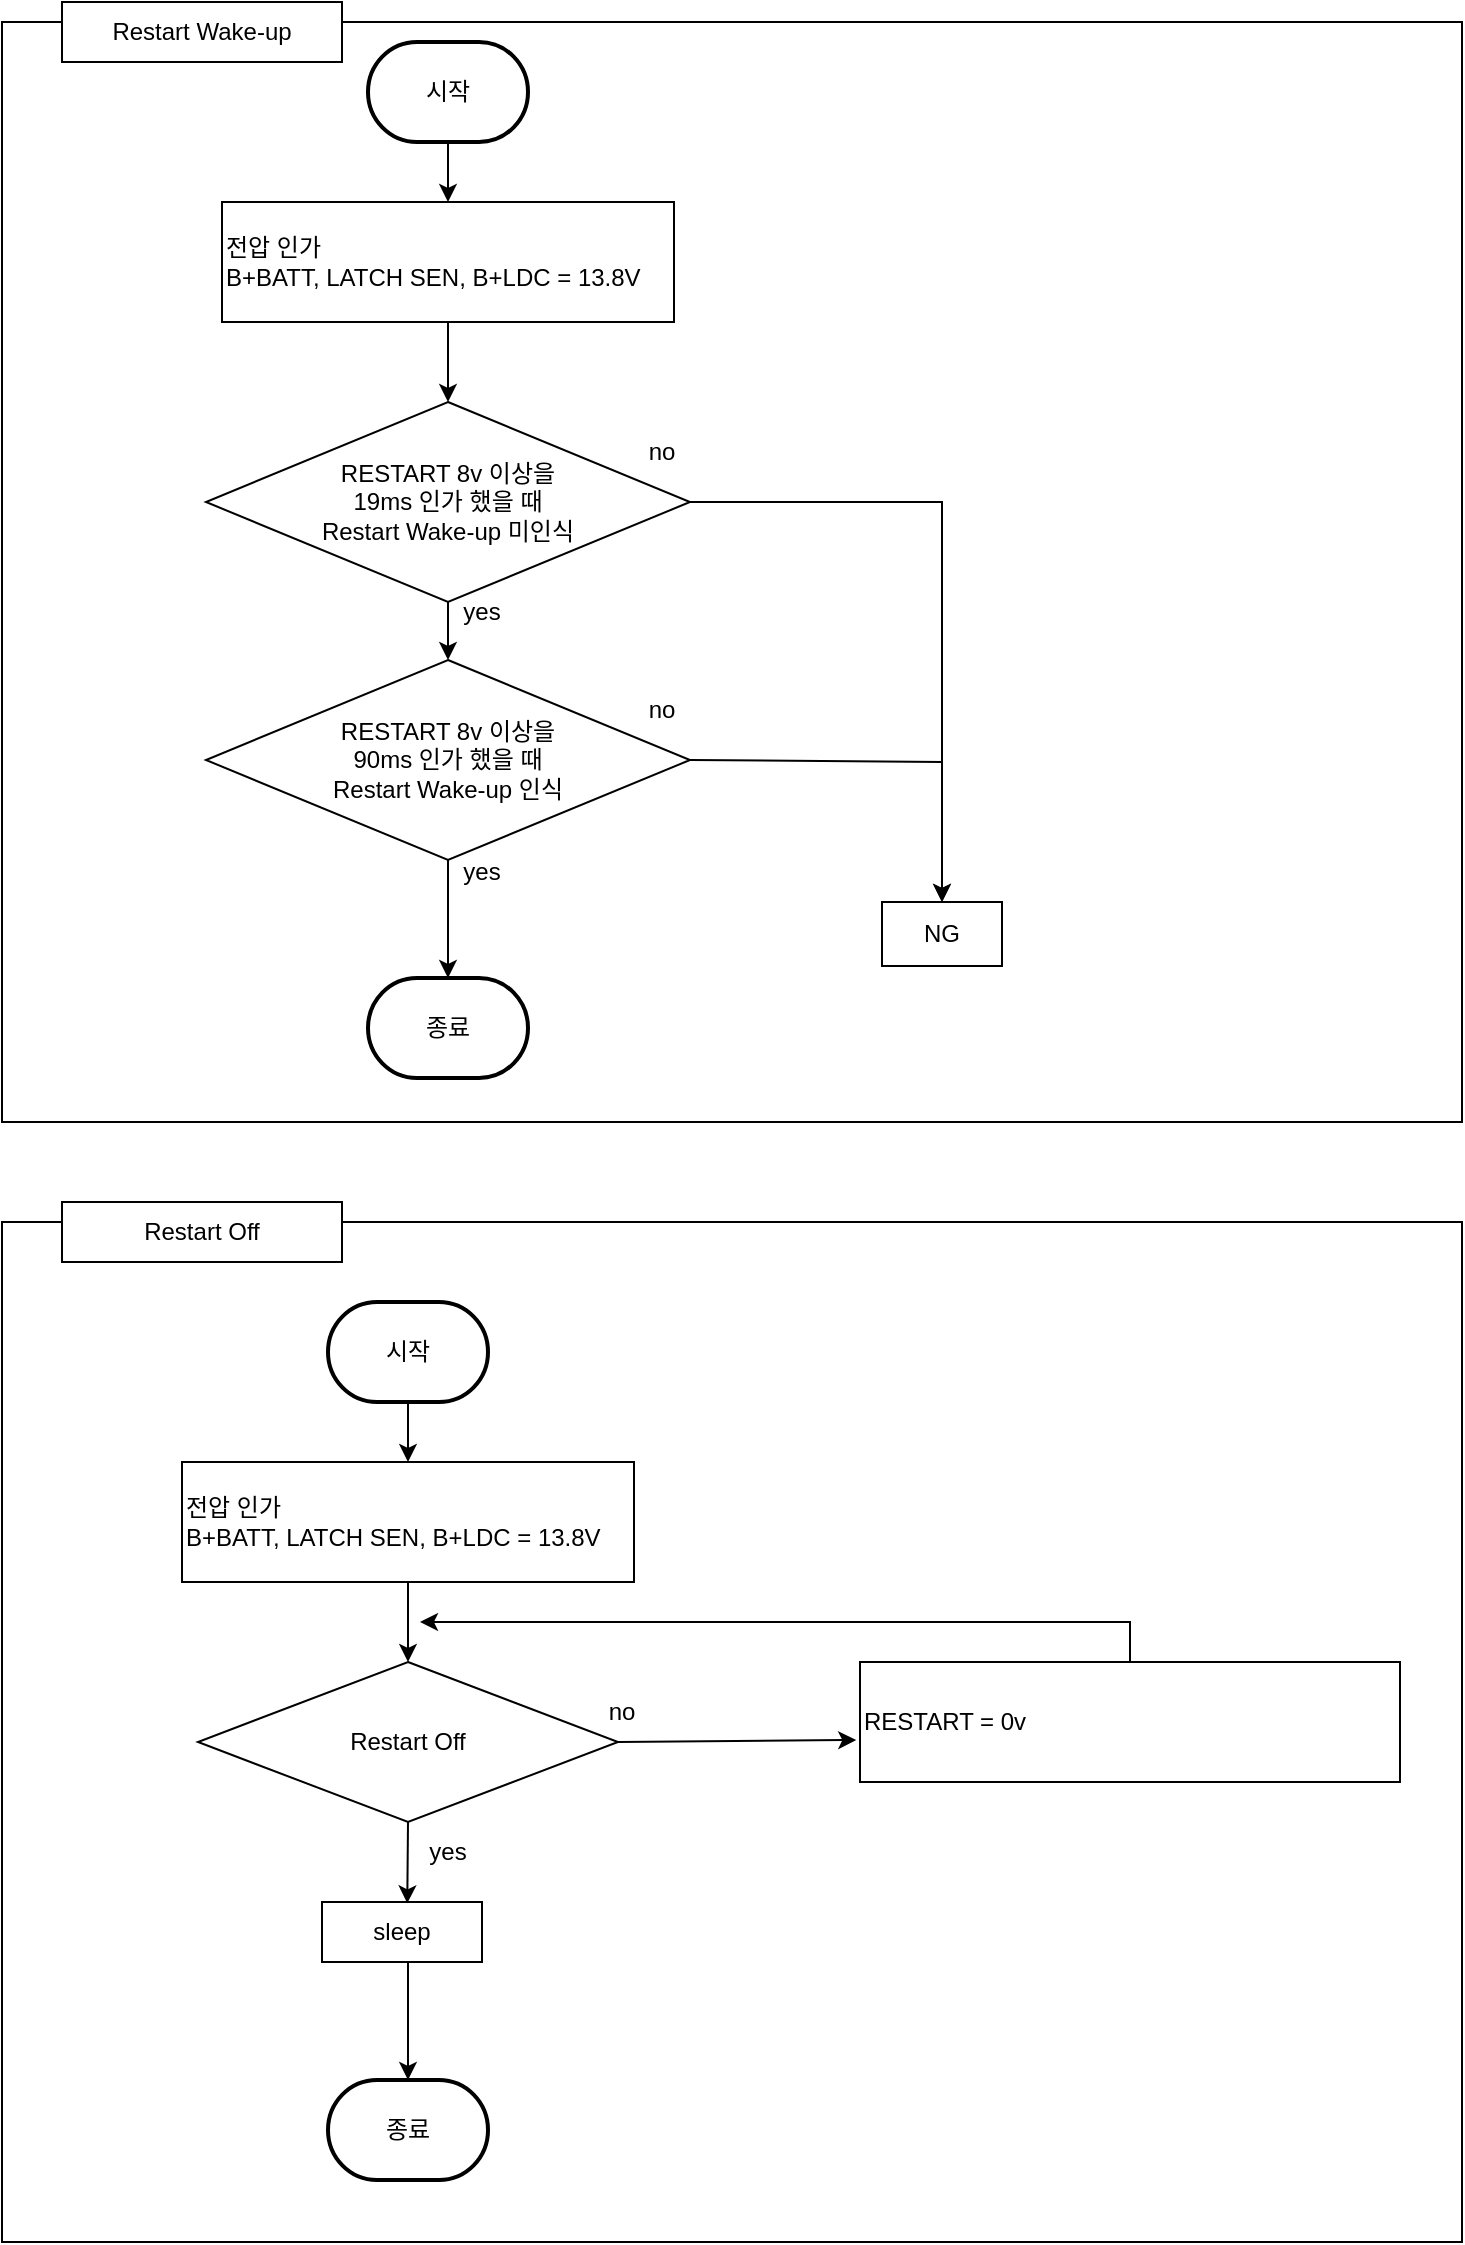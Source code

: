 <mxfile version="22.1.21" type="github">
  <diagram name="페이지-1" id="1IKooUKZ0aYFM0yAQ47z">
    <mxGraphModel dx="1434" dy="900" grid="1" gridSize="10" guides="1" tooltips="1" connect="1" arrows="1" fold="1" page="1" pageScale="1" pageWidth="827" pageHeight="1169" math="0" shadow="0">
      <root>
        <mxCell id="0" />
        <mxCell id="1" parent="0" />
        <mxCell id="aunHTb1YWMdkFglgx5La-1" value="" style="rounded=0;whiteSpace=wrap;html=1;" vertex="1" parent="1">
          <mxGeometry x="40" y="30" width="730" height="550" as="geometry" />
        </mxCell>
        <mxCell id="aunHTb1YWMdkFglgx5La-2" value="시작" style="strokeWidth=2;html=1;shape=mxgraph.flowchart.terminator;whiteSpace=wrap;" vertex="1" parent="1">
          <mxGeometry x="223" y="40" width="80" height="50" as="geometry" />
        </mxCell>
        <mxCell id="aunHTb1YWMdkFglgx5La-3" value="종료" style="strokeWidth=2;html=1;shape=mxgraph.flowchart.terminator;whiteSpace=wrap;" vertex="1" parent="1">
          <mxGeometry x="223" y="508" width="80" height="50" as="geometry" />
        </mxCell>
        <mxCell id="aunHTb1YWMdkFglgx5La-4" value="전압 인가&lt;br&gt;B+BATT, LATCH SEN, B+LDC = 13.8V" style="rounded=0;whiteSpace=wrap;html=1;align=left;" vertex="1" parent="1">
          <mxGeometry x="150" y="120" width="226" height="60" as="geometry" />
        </mxCell>
        <mxCell id="aunHTb1YWMdkFglgx5La-5" value="RESTART 8v 이상을 &lt;br&gt;19ms 인가 했을 때 &lt;br&gt;Restart Wake-up 미인식" style="rhombus;whiteSpace=wrap;html=1;" vertex="1" parent="1">
          <mxGeometry x="142" y="220" width="242" height="100" as="geometry" />
        </mxCell>
        <mxCell id="aunHTb1YWMdkFglgx5La-6" value="" style="endArrow=classic;html=1;rounded=0;exitX=0.5;exitY=1;exitDx=0;exitDy=0;entryX=0.5;entryY=0;entryDx=0;entryDy=0;" edge="1" parent="1" source="aunHTb1YWMdkFglgx5La-4" target="aunHTb1YWMdkFglgx5La-5">
          <mxGeometry width="50" height="50" relative="1" as="geometry">
            <mxPoint x="419" y="190" as="sourcePoint" />
            <mxPoint x="469" y="140" as="targetPoint" />
          </mxGeometry>
        </mxCell>
        <mxCell id="aunHTb1YWMdkFglgx5La-7" value="" style="endArrow=classic;html=1;rounded=0;exitX=0.5;exitY=1;exitDx=0;exitDy=0;exitPerimeter=0;entryX=0.5;entryY=0;entryDx=0;entryDy=0;" edge="1" parent="1" source="aunHTb1YWMdkFglgx5La-2" target="aunHTb1YWMdkFglgx5La-4">
          <mxGeometry width="50" height="50" relative="1" as="geometry">
            <mxPoint x="-11" y="140" as="sourcePoint" />
            <mxPoint x="39" y="90" as="targetPoint" />
          </mxGeometry>
        </mxCell>
        <mxCell id="aunHTb1YWMdkFglgx5La-8" value="" style="endArrow=classic;html=1;rounded=0;exitX=0.5;exitY=1;exitDx=0;exitDy=0;entryX=0.5;entryY=0;entryDx=0;entryDy=0;entryPerimeter=0;" edge="1" parent="1" target="aunHTb1YWMdkFglgx5La-3">
          <mxGeometry width="50" height="50" relative="1" as="geometry">
            <mxPoint x="263" y="449" as="sourcePoint" />
            <mxPoint x="49" y="399" as="targetPoint" />
          </mxGeometry>
        </mxCell>
        <mxCell id="aunHTb1YWMdkFglgx5La-12" value="Restart Wake-up" style="rounded=0;whiteSpace=wrap;html=1;" vertex="1" parent="1">
          <mxGeometry x="70" y="20" width="140" height="30" as="geometry" />
        </mxCell>
        <mxCell id="aunHTb1YWMdkFglgx5La-13" value="" style="rounded=0;whiteSpace=wrap;html=1;" vertex="1" parent="1">
          <mxGeometry x="40" y="630" width="730" height="510" as="geometry" />
        </mxCell>
        <mxCell id="aunHTb1YWMdkFglgx5La-14" value="시작" style="strokeWidth=2;html=1;shape=mxgraph.flowchart.terminator;whiteSpace=wrap;" vertex="1" parent="1">
          <mxGeometry x="203" y="670" width="80" height="50" as="geometry" />
        </mxCell>
        <mxCell id="aunHTb1YWMdkFglgx5La-15" value="종료" style="strokeWidth=2;html=1;shape=mxgraph.flowchart.terminator;whiteSpace=wrap;" vertex="1" parent="1">
          <mxGeometry x="203" y="1059" width="80" height="50" as="geometry" />
        </mxCell>
        <mxCell id="aunHTb1YWMdkFglgx5La-16" value="전압 인가&lt;br&gt;B+BATT, LATCH SEN, B+LDC = 13.8V" style="rounded=0;whiteSpace=wrap;html=1;align=left;" vertex="1" parent="1">
          <mxGeometry x="130" y="750" width="226" height="60" as="geometry" />
        </mxCell>
        <mxCell id="aunHTb1YWMdkFglgx5La-17" value="Restart Off" style="rhombus;whiteSpace=wrap;html=1;" vertex="1" parent="1">
          <mxGeometry x="138" y="850" width="210" height="80" as="geometry" />
        </mxCell>
        <mxCell id="aunHTb1YWMdkFglgx5La-18" value="" style="endArrow=classic;html=1;rounded=0;exitX=0.5;exitY=1;exitDx=0;exitDy=0;entryX=0.5;entryY=0;entryDx=0;entryDy=0;" edge="1" parent="1" source="aunHTb1YWMdkFglgx5La-16" target="aunHTb1YWMdkFglgx5La-17">
          <mxGeometry width="50" height="50" relative="1" as="geometry">
            <mxPoint x="399" y="820" as="sourcePoint" />
            <mxPoint x="449" y="770" as="targetPoint" />
          </mxGeometry>
        </mxCell>
        <mxCell id="aunHTb1YWMdkFglgx5La-19" value="" style="endArrow=classic;html=1;rounded=0;exitX=0.5;exitY=1;exitDx=0;exitDy=0;exitPerimeter=0;entryX=0.5;entryY=0;entryDx=0;entryDy=0;" edge="1" parent="1" source="aunHTb1YWMdkFglgx5La-14" target="aunHTb1YWMdkFglgx5La-16">
          <mxGeometry width="50" height="50" relative="1" as="geometry">
            <mxPoint x="-31" y="770" as="sourcePoint" />
            <mxPoint x="19" y="720" as="targetPoint" />
          </mxGeometry>
        </mxCell>
        <mxCell id="aunHTb1YWMdkFglgx5La-20" value="" style="endArrow=classic;html=1;rounded=0;exitX=0.5;exitY=1;exitDx=0;exitDy=0;entryX=0.5;entryY=0;entryDx=0;entryDy=0;entryPerimeter=0;" edge="1" parent="1" target="aunHTb1YWMdkFglgx5La-15">
          <mxGeometry width="50" height="50" relative="1" as="geometry">
            <mxPoint x="243" y="1000" as="sourcePoint" />
            <mxPoint x="29" y="950" as="targetPoint" />
          </mxGeometry>
        </mxCell>
        <mxCell id="aunHTb1YWMdkFglgx5La-21" value="RESTART = 0v" style="rounded=0;whiteSpace=wrap;html=1;align=left;" vertex="1" parent="1">
          <mxGeometry x="469" y="850" width="270" height="60" as="geometry" />
        </mxCell>
        <mxCell id="aunHTb1YWMdkFglgx5La-22" value="" style="endArrow=classic;html=1;rounded=0;exitX=1;exitY=0.5;exitDx=0;exitDy=0;entryX=-0.007;entryY=0.65;entryDx=0;entryDy=0;entryPerimeter=0;" edge="1" parent="1" source="aunHTb1YWMdkFglgx5La-17" target="aunHTb1YWMdkFglgx5La-21">
          <mxGeometry width="50" height="50" relative="1" as="geometry">
            <mxPoint x="479" y="820" as="sourcePoint" />
            <mxPoint x="529" y="770" as="targetPoint" />
          </mxGeometry>
        </mxCell>
        <mxCell id="aunHTb1YWMdkFglgx5La-23" value="" style="endArrow=classic;html=1;rounded=0;exitX=0.5;exitY=0;exitDx=0;exitDy=0;" edge="1" parent="1" source="aunHTb1YWMdkFglgx5La-21">
          <mxGeometry width="50" height="50" relative="1" as="geometry">
            <mxPoint x="489" y="790" as="sourcePoint" />
            <mxPoint x="249" y="830" as="targetPoint" />
            <Array as="points">
              <mxPoint x="604" y="830" />
            </Array>
          </mxGeometry>
        </mxCell>
        <mxCell id="aunHTb1YWMdkFglgx5La-24" value="Restart&amp;nbsp;Off" style="rounded=0;whiteSpace=wrap;html=1;" vertex="1" parent="1">
          <mxGeometry x="70" y="620" width="140" height="30" as="geometry" />
        </mxCell>
        <mxCell id="aunHTb1YWMdkFglgx5La-25" value="sleep" style="rounded=0;whiteSpace=wrap;html=1;align=center;" vertex="1" parent="1">
          <mxGeometry x="200" y="970" width="80" height="30" as="geometry" />
        </mxCell>
        <mxCell id="aunHTb1YWMdkFglgx5La-26" value="" style="endArrow=classic;html=1;rounded=0;exitX=0.5;exitY=1;exitDx=0;exitDy=0;entryX=0.533;entryY=0.022;entryDx=0;entryDy=0;entryPerimeter=0;" edge="1" parent="1" source="aunHTb1YWMdkFglgx5La-17" target="aunHTb1YWMdkFglgx5La-25">
          <mxGeometry width="50" height="50" relative="1" as="geometry">
            <mxPoint x="40" y="950" as="sourcePoint" />
            <mxPoint x="90" y="900" as="targetPoint" />
          </mxGeometry>
        </mxCell>
        <mxCell id="aunHTb1YWMdkFglgx5La-27" value="yes" style="text;html=1;strokeColor=none;fillColor=none;align=center;verticalAlign=middle;whiteSpace=wrap;rounded=0;" vertex="1" parent="1">
          <mxGeometry x="250" y="440" width="60" height="30" as="geometry" />
        </mxCell>
        <mxCell id="aunHTb1YWMdkFglgx5La-28" value="yes" style="text;html=1;strokeColor=none;fillColor=none;align=center;verticalAlign=middle;whiteSpace=wrap;rounded=0;" vertex="1" parent="1">
          <mxGeometry x="233" y="930" width="60" height="30" as="geometry" />
        </mxCell>
        <mxCell id="aunHTb1YWMdkFglgx5La-29" value="no" style="text;html=1;strokeColor=none;fillColor=none;align=center;verticalAlign=middle;whiteSpace=wrap;rounded=0;" vertex="1" parent="1">
          <mxGeometry x="340" y="230" width="60" height="30" as="geometry" />
        </mxCell>
        <mxCell id="aunHTb1YWMdkFglgx5La-30" value="no" style="text;html=1;strokeColor=none;fillColor=none;align=center;verticalAlign=middle;whiteSpace=wrap;rounded=0;" vertex="1" parent="1">
          <mxGeometry x="320" y="860" width="60" height="30" as="geometry" />
        </mxCell>
        <mxCell id="aunHTb1YWMdkFglgx5La-33" value="RESTART 8v 이상을 &lt;br&gt;90ms 인가 했을 때 &lt;br&gt;Restart Wake-up 인식" style="rhombus;whiteSpace=wrap;html=1;" vertex="1" parent="1">
          <mxGeometry x="142" y="349" width="242" height="100" as="geometry" />
        </mxCell>
        <mxCell id="aunHTb1YWMdkFglgx5La-34" value="no" style="text;html=1;strokeColor=none;fillColor=none;align=center;verticalAlign=middle;whiteSpace=wrap;rounded=0;" vertex="1" parent="1">
          <mxGeometry x="340" y="359" width="60" height="30" as="geometry" />
        </mxCell>
        <mxCell id="aunHTb1YWMdkFglgx5La-35" value="" style="endArrow=classic;html=1;rounded=0;exitX=0.5;exitY=1;exitDx=0;exitDy=0;" edge="1" parent="1" source="aunHTb1YWMdkFglgx5La-5" target="aunHTb1YWMdkFglgx5La-33">
          <mxGeometry width="50" height="50" relative="1" as="geometry">
            <mxPoint x="263" y="339" as="sourcePoint" />
            <mxPoint x="-10" y="199" as="targetPoint" />
          </mxGeometry>
        </mxCell>
        <mxCell id="aunHTb1YWMdkFglgx5La-36" value="NG" style="rounded=0;whiteSpace=wrap;html=1;align=center;" vertex="1" parent="1">
          <mxGeometry x="480" y="470" width="60" height="32" as="geometry" />
        </mxCell>
        <mxCell id="aunHTb1YWMdkFglgx5La-37" value="yes" style="text;html=1;strokeColor=none;fillColor=none;align=center;verticalAlign=middle;whiteSpace=wrap;rounded=0;" vertex="1" parent="1">
          <mxGeometry x="250" y="310" width="60" height="30" as="geometry" />
        </mxCell>
        <mxCell id="aunHTb1YWMdkFglgx5La-38" value="" style="endArrow=classic;html=1;rounded=0;exitX=1;exitY=0.5;exitDx=0;exitDy=0;entryX=0.5;entryY=0;entryDx=0;entryDy=0;" edge="1" parent="1" source="aunHTb1YWMdkFglgx5La-5" target="aunHTb1YWMdkFglgx5La-36">
          <mxGeometry width="50" height="50" relative="1" as="geometry">
            <mxPoint x="500" y="250" as="sourcePoint" />
            <mxPoint x="550" y="200" as="targetPoint" />
            <Array as="points">
              <mxPoint x="510" y="270" />
            </Array>
          </mxGeometry>
        </mxCell>
        <mxCell id="aunHTb1YWMdkFglgx5La-39" value="" style="endArrow=classic;html=1;rounded=0;exitX=1;exitY=0.5;exitDx=0;exitDy=0;" edge="1" parent="1" source="aunHTb1YWMdkFglgx5La-33">
          <mxGeometry width="50" height="50" relative="1" as="geometry">
            <mxPoint x="470" y="240" as="sourcePoint" />
            <mxPoint x="510" y="470" as="targetPoint" />
            <Array as="points">
              <mxPoint x="510" y="400" />
            </Array>
          </mxGeometry>
        </mxCell>
      </root>
    </mxGraphModel>
  </diagram>
</mxfile>
